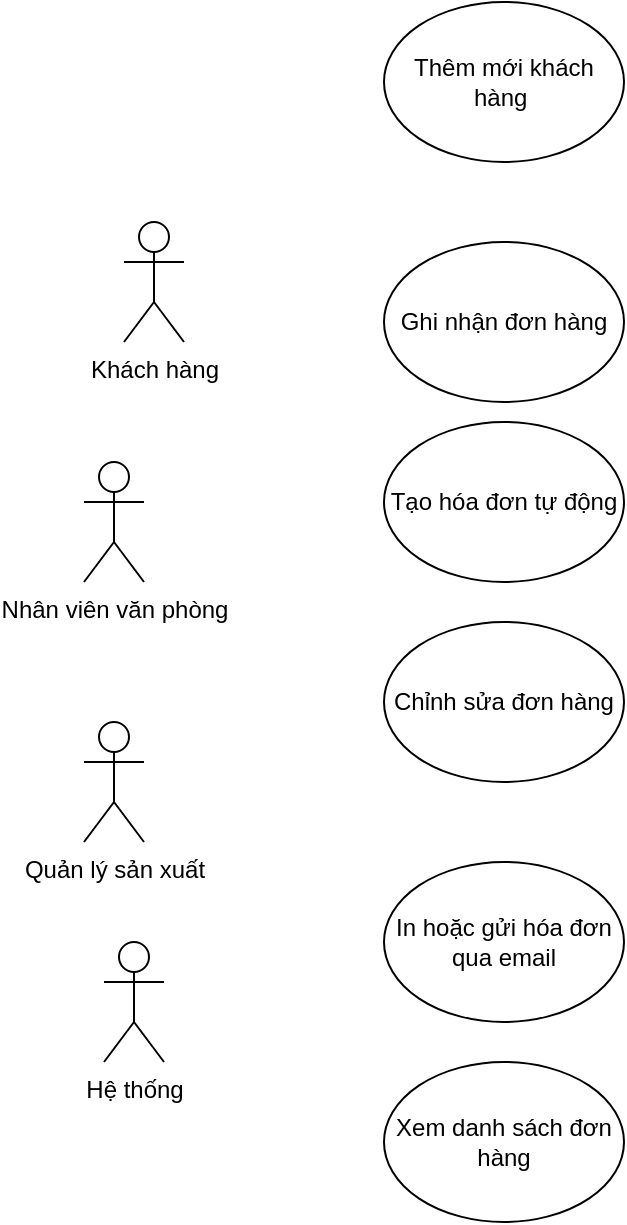 <mxfile version="26.1.0">
  <diagram name="Page-1" id="FqVP2Kz7Vy-kTqScgBGe">
    <mxGraphModel dx="1434" dy="772" grid="1" gridSize="10" guides="1" tooltips="1" connect="1" arrows="1" fold="1" page="1" pageScale="1" pageWidth="850" pageHeight="1100" math="0" shadow="0">
      <root>
        <mxCell id="0" />
        <mxCell id="1" parent="0" />
        <mxCell id="7Zf0eA3XC2uxdwHDN1mc-1" value="Khách hàng" style="shape=umlActor;verticalLabelPosition=bottom;verticalAlign=top;html=1;outlineConnect=0;" vertex="1" parent="1">
          <mxGeometry x="230" y="340" width="30" height="60" as="geometry" />
        </mxCell>
        <mxCell id="7Zf0eA3XC2uxdwHDN1mc-2" value="Nhân viên văn phòng" style="shape=umlActor;verticalLabelPosition=bottom;verticalAlign=top;html=1;outlineConnect=0;" vertex="1" parent="1">
          <mxGeometry x="210" y="460" width="30" height="60" as="geometry" />
        </mxCell>
        <mxCell id="7Zf0eA3XC2uxdwHDN1mc-4" value="Quản lý sản xuất" style="shape=umlActor;verticalLabelPosition=bottom;verticalAlign=top;html=1;outlineConnect=0;" vertex="1" parent="1">
          <mxGeometry x="210" y="590" width="30" height="60" as="geometry" />
        </mxCell>
        <mxCell id="7Zf0eA3XC2uxdwHDN1mc-5" value="Hệ thống" style="shape=umlActor;verticalLabelPosition=bottom;verticalAlign=top;html=1;outlineConnect=0;" vertex="1" parent="1">
          <mxGeometry x="220" y="700" width="30" height="60" as="geometry" />
        </mxCell>
        <mxCell id="7Zf0eA3XC2uxdwHDN1mc-6" value="Thêm mới khách hàng&amp;nbsp;" style="ellipse;whiteSpace=wrap;html=1;" vertex="1" parent="1">
          <mxGeometry x="360" y="230" width="120" height="80" as="geometry" />
        </mxCell>
        <mxCell id="7Zf0eA3XC2uxdwHDN1mc-7" value="Ghi nhận đơn hàng" style="ellipse;whiteSpace=wrap;html=1;" vertex="1" parent="1">
          <mxGeometry x="360" y="350" width="120" height="80" as="geometry" />
        </mxCell>
        <mxCell id="7Zf0eA3XC2uxdwHDN1mc-8" value="Tạo hóa đơn tự động " style="ellipse;whiteSpace=wrap;html=1;" vertex="1" parent="1">
          <mxGeometry x="360" y="440" width="120" height="80" as="geometry" />
        </mxCell>
        <mxCell id="7Zf0eA3XC2uxdwHDN1mc-9" value="Chỉnh sửa đơn hàng" style="ellipse;whiteSpace=wrap;html=1;" vertex="1" parent="1">
          <mxGeometry x="360" y="540" width="120" height="80" as="geometry" />
        </mxCell>
        <mxCell id="7Zf0eA3XC2uxdwHDN1mc-11" value="In hoặc gửi hóa đơn qua email" style="ellipse;whiteSpace=wrap;html=1;" vertex="1" parent="1">
          <mxGeometry x="360" y="660" width="120" height="80" as="geometry" />
        </mxCell>
        <mxCell id="7Zf0eA3XC2uxdwHDN1mc-12" value="Xem danh sách đơn hàng" style="ellipse;whiteSpace=wrap;html=1;" vertex="1" parent="1">
          <mxGeometry x="360" y="760" width="120" height="80" as="geometry" />
        </mxCell>
      </root>
    </mxGraphModel>
  </diagram>
</mxfile>
